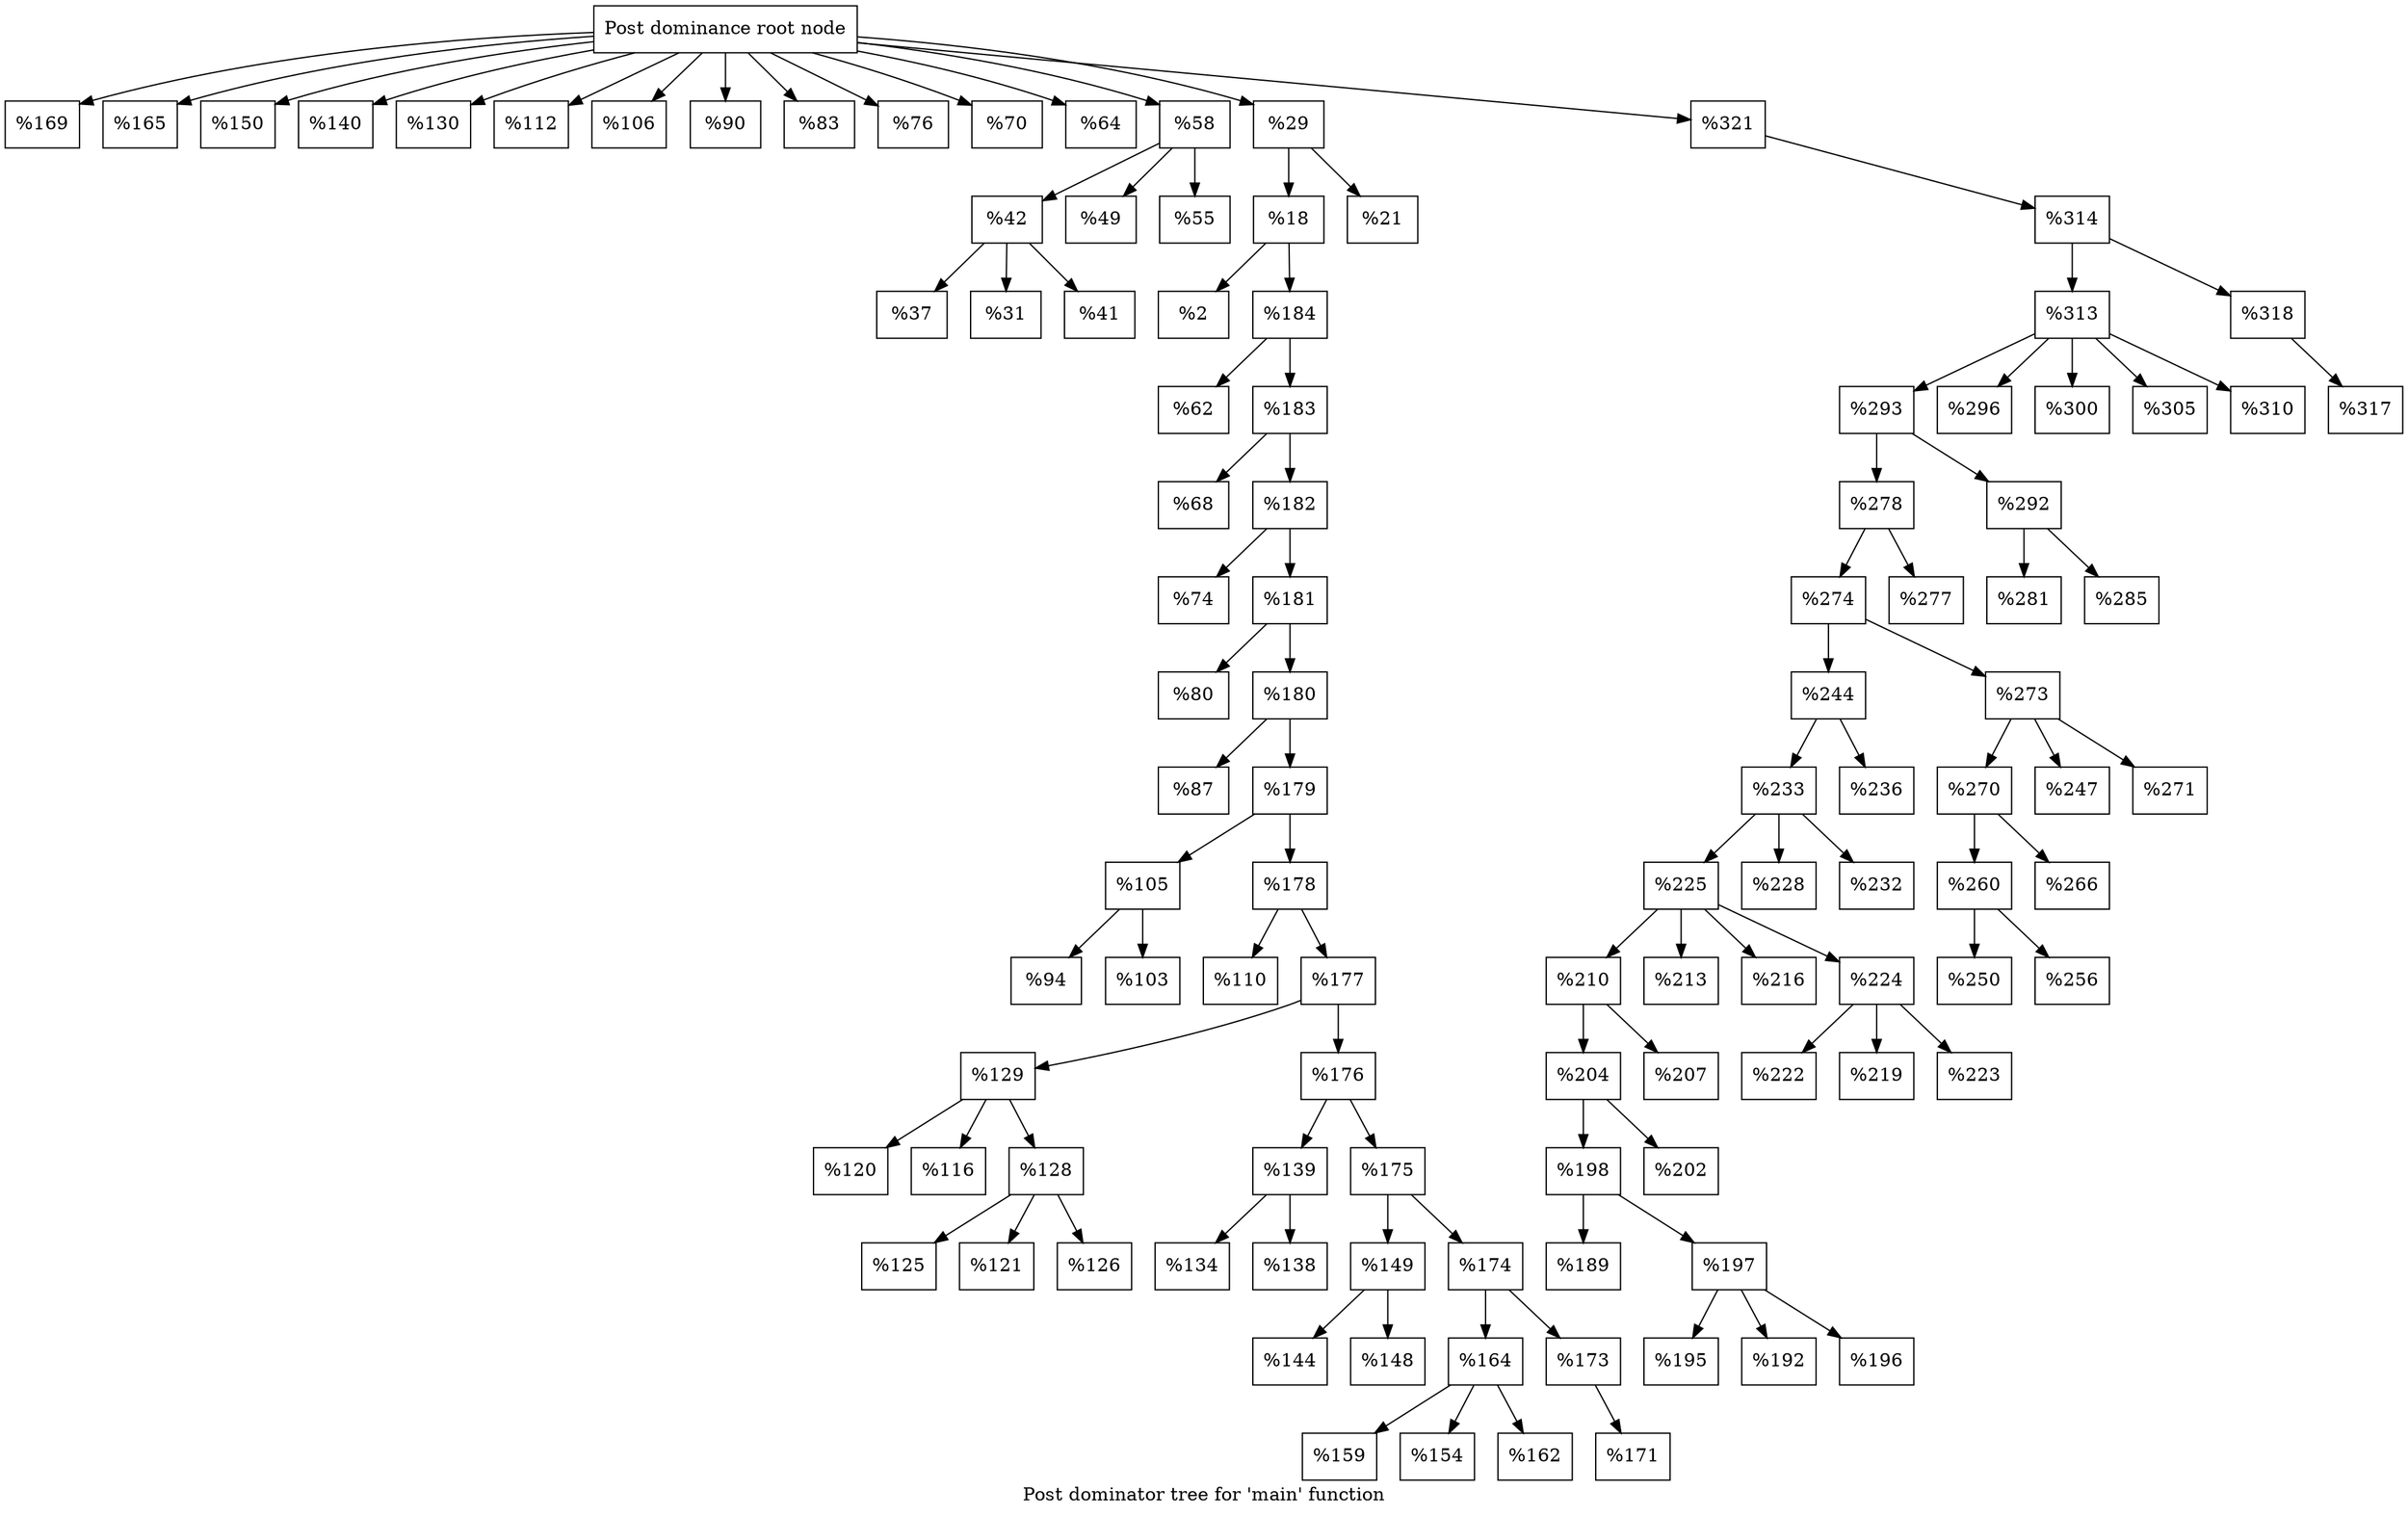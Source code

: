 digraph "Post dominator tree for 'main' function" {
	label="Post dominator tree for 'main' function";

	Node0x9fce70 [shape=record,label="{Post dominance root node}"];
	Node0x9fce70 -> Node0x9a9dc0;
	Node0x9fce70 -> Node0x9a4230;
	Node0x9fce70 -> Node0x9759d0;
	Node0x9fce70 -> Node0x9b06c0;
	Node0x9fce70 -> Node0x9e5740;
	Node0x9fce70 -> Node0x960d90;
	Node0x9fce70 -> Node0x9b70d0;
	Node0x9fce70 -> Node0x9f79a0;
	Node0x9fce70 -> Node0x98b300;
	Node0x9fce70 -> Node0x9feb40;
	Node0x9fce70 -> Node0x9cc530;
	Node0x9fce70 -> Node0x996a10;
	Node0x9fce70 -> Node0x9644c0;
	Node0x9fce70 -> Node0x9f8e60;
	Node0x9fce70 -> Node0x9cb510;
	Node0x9a9dc0 [shape=record,label="{%169}"];
	Node0x9a4230 [shape=record,label="{%165}"];
	Node0x9759d0 [shape=record,label="{%150}"];
	Node0x9b06c0 [shape=record,label="{%140}"];
	Node0x9e5740 [shape=record,label="{%130}"];
	Node0x960d90 [shape=record,label="{%112}"];
	Node0x9b70d0 [shape=record,label="{%106}"];
	Node0x9f79a0 [shape=record,label="{%90}"];
	Node0x98b300 [shape=record,label="{%83}"];
	Node0x9feb40 [shape=record,label="{%76}"];
	Node0x9cc530 [shape=record,label="{%70}"];
	Node0x996a10 [shape=record,label="{%64}"];
	Node0x9644c0 [shape=record,label="{%58}"];
	Node0x9644c0 -> Node0x9fc8e0;
	Node0x9644c0 -> Node0x9946f0;
	Node0x9644c0 -> Node0x977c20;
	Node0x9fc8e0 [shape=record,label="{%42}"];
	Node0x9fc8e0 -> Node0x9aafd0;
	Node0x9fc8e0 -> Node0x961a70;
	Node0x9fc8e0 -> Node0x9a3bf0;
	Node0x9aafd0 [shape=record,label="{%37}"];
	Node0x961a70 [shape=record,label="{%31}"];
	Node0x9a3bf0 [shape=record,label="{%41}"];
	Node0x9946f0 [shape=record,label="{%49}"];
	Node0x977c20 [shape=record,label="{%55}"];
	Node0x9f8e60 [shape=record,label="{%29}"];
	Node0x9f8e60 -> Node0x96f130;
	Node0x9f8e60 -> Node0x997280;
	Node0x96f130 [shape=record,label="{%18}"];
	Node0x96f130 -> Node0x9c8200;
	Node0x96f130 -> Node0x978a10;
	Node0x9c8200 [shape=record,label="{%2}"];
	Node0x978a10 [shape=record,label="{%184}"];
	Node0x978a10 -> Node0x961670;
	Node0x978a10 -> Node0x9bd670;
	Node0x961670 [shape=record,label="{%62}"];
	Node0x9bd670 [shape=record,label="{%183}"];
	Node0x9bd670 -> Node0x9af4c0;
	Node0x9bd670 -> Node0x9cf810;
	Node0x9af4c0 [shape=record,label="{%68}"];
	Node0x9cf810 [shape=record,label="{%182}"];
	Node0x9cf810 -> Node0x9f8ab0;
	Node0x9cf810 -> Node0x9fca60;
	Node0x9f8ab0 [shape=record,label="{%74}"];
	Node0x9fca60 [shape=record,label="{%181}"];
	Node0x9fca60 -> Node0x9c0a90;
	Node0x9fca60 -> Node0x96af80;
	Node0x9c0a90 [shape=record,label="{%80}"];
	Node0x96af80 [shape=record,label="{%180}"];
	Node0x96af80 -> Node0x96b580;
	Node0x96af80 -> Node0x9af3f0;
	Node0x96b580 [shape=record,label="{%87}"];
	Node0x9af3f0 [shape=record,label="{%179}"];
	Node0x9af3f0 -> Node0x9bc4a0;
	Node0x9af3f0 -> Node0x9f27c0;
	Node0x9bc4a0 [shape=record,label="{%105}"];
	Node0x9bc4a0 -> Node0x9fb180;
	Node0x9bc4a0 -> Node0x9aecb0;
	Node0x9fb180 [shape=record,label="{%94}"];
	Node0x9aecb0 [shape=record,label="{%103}"];
	Node0x9f27c0 [shape=record,label="{%178}"];
	Node0x9f27c0 -> Node0x95df70;
	Node0x9f27c0 -> Node0x997bb0;
	Node0x95df70 [shape=record,label="{%110}"];
	Node0x997bb0 [shape=record,label="{%177}"];
	Node0x997bb0 -> Node0x9c3cb0;
	Node0x997bb0 -> Node0x9c7b00;
	Node0x9c3cb0 [shape=record,label="{%129}"];
	Node0x9c3cb0 -> Node0x9c03b0;
	Node0x9c3cb0 -> Node0x9b0570;
	Node0x9c3cb0 -> Node0x9764a0;
	Node0x9c03b0 [shape=record,label="{%120}"];
	Node0x9b0570 [shape=record,label="{%116}"];
	Node0x9764a0 [shape=record,label="{%128}"];
	Node0x9764a0 -> Node0x95f390;
	Node0x9764a0 -> Node0x971860;
	Node0x9764a0 -> Node0x997050;
	Node0x95f390 [shape=record,label="{%125}"];
	Node0x971860 [shape=record,label="{%121}"];
	Node0x997050 [shape=record,label="{%126}"];
	Node0x9c7b00 [shape=record,label="{%176}"];
	Node0x9c7b00 -> Node0x961400;
	Node0x9c7b00 -> Node0x9a4d50;
	Node0x961400 [shape=record,label="{%139}"];
	Node0x961400 -> Node0x9a4580;
	Node0x961400 -> Node0x9c7e80;
	Node0x9a4580 [shape=record,label="{%134}"];
	Node0x9c7e80 [shape=record,label="{%138}"];
	Node0x9a4d50 [shape=record,label="{%175}"];
	Node0x9a4d50 -> Node0x9e6410;
	Node0x9a4d50 -> Node0x9a25d0;
	Node0x9e6410 [shape=record,label="{%149}"];
	Node0x9e6410 -> Node0x990f90;
	Node0x9e6410 -> Node0x97c630;
	Node0x990f90 [shape=record,label="{%144}"];
	Node0x97c630 [shape=record,label="{%148}"];
	Node0x9a25d0 [shape=record,label="{%174}"];
	Node0x9a25d0 -> Node0x996940;
	Node0x9a25d0 -> Node0x9bda00;
	Node0x996940 [shape=record,label="{%164}"];
	Node0x996940 -> Node0xa075a0;
	Node0x996940 -> Node0x991220;
	Node0x996940 -> Node0x9ccaf0;
	Node0xa075a0 [shape=record,label="{%159}"];
	Node0x991220 [shape=record,label="{%154}"];
	Node0x9ccaf0 [shape=record,label="{%162}"];
	Node0x9bda00 [shape=record,label="{%173}"];
	Node0x9bda00 -> Node0x9a5290;
	Node0x9a5290 [shape=record,label="{%171}"];
	Node0x997280 [shape=record,label="{%21}"];
	Node0x9cb510 [shape=record,label="{%321}"];
	Node0x9cb510 -> Node0x977f60;
	Node0x977f60 [shape=record,label="{%314}"];
	Node0x977f60 -> Node0x95fbd0;
	Node0x977f60 -> Node0x9fdb80;
	Node0x95fbd0 [shape=record,label="{%313}"];
	Node0x95fbd0 -> Node0x9b9540;
	Node0x95fbd0 -> Node0x9a55c0;
	Node0x95fbd0 -> Node0x974060;
	Node0x95fbd0 -> Node0x9bc1b0;
	Node0x95fbd0 -> Node0x9a5490;
	Node0x9b9540 [shape=record,label="{%293}"];
	Node0x9b9540 -> Node0x9659c0;
	Node0x9b9540 -> Node0x979660;
	Node0x9659c0 [shape=record,label="{%278}"];
	Node0x9659c0 -> Node0x97b420;
	Node0x9659c0 -> Node0x963310;
	Node0x97b420 [shape=record,label="{%274}"];
	Node0x97b420 -> Node0x9b03d0;
	Node0x97b420 -> Node0x95bd60;
	Node0x9b03d0 [shape=record,label="{%244}"];
	Node0x9b03d0 -> Node0x97ab20;
	Node0x9b03d0 -> Node0x9e7090;
	Node0x97ab20 [shape=record,label="{%233}"];
	Node0x97ab20 -> Node0x9b1030;
	Node0x97ab20 -> Node0x9e9e00;
	Node0x97ab20 -> Node0x9aea10;
	Node0x9b1030 [shape=record,label="{%225}"];
	Node0x9b1030 -> Node0x964180;
	Node0x9b1030 -> Node0x9e6810;
	Node0x9b1030 -> Node0xa01a90;
	Node0x9b1030 -> Node0x9d00b0;
	Node0x964180 [shape=record,label="{%210}"];
	Node0x964180 -> Node0x95f9e0;
	Node0x964180 -> Node0x997d80;
	Node0x95f9e0 [shape=record,label="{%204}"];
	Node0x95f9e0 -> Node0x9cb2c0;
	Node0x95f9e0 -> Node0x984fd0;
	Node0x9cb2c0 [shape=record,label="{%198}"];
	Node0x9cb2c0 -> Node0x9f1ba0;
	Node0x9cb2c0 -> Node0x9f2ad0;
	Node0x9f1ba0 [shape=record,label="{%189}"];
	Node0x9f2ad0 [shape=record,label="{%197}"];
	Node0x9f2ad0 -> Node0x9772d0;
	Node0x9f2ad0 -> Node0x9bb220;
	Node0x9f2ad0 -> Node0x9c4540;
	Node0x9772d0 [shape=record,label="{%195}"];
	Node0x9bb220 [shape=record,label="{%192}"];
	Node0x9c4540 [shape=record,label="{%196}"];
	Node0x984fd0 [shape=record,label="{%202}"];
	Node0x997d80 [shape=record,label="{%207}"];
	Node0x9e6810 [shape=record,label="{%213}"];
	Node0xa01a90 [shape=record,label="{%216}"];
	Node0x9d00b0 [shape=record,label="{%224}"];
	Node0x9d00b0 -> Node0x9cb130;
	Node0x9d00b0 -> Node0x98cd50;
	Node0x9d00b0 -> Node0x9b4630;
	Node0x9cb130 [shape=record,label="{%222}"];
	Node0x98cd50 [shape=record,label="{%219}"];
	Node0x9b4630 [shape=record,label="{%223}"];
	Node0x9e9e00 [shape=record,label="{%228}"];
	Node0x9aea10 [shape=record,label="{%232}"];
	Node0x9e7090 [shape=record,label="{%236}"];
	Node0x95bd60 [shape=record,label="{%273}"];
	Node0x95bd60 -> Node0x9c3040;
	Node0x95bd60 -> Node0x96e3f0;
	Node0x95bd60 -> Node0x959340;
	Node0x9c3040 [shape=record,label="{%270}"];
	Node0x9c3040 -> Node0x9a4100;
	Node0x9c3040 -> Node0xa063e0;
	Node0x9a4100 [shape=record,label="{%260}"];
	Node0x9a4100 -> Node0x9ca350;
	Node0x9a4100 -> Node0x9e75c0;
	Node0x9ca350 [shape=record,label="{%250}"];
	Node0x9e75c0 [shape=record,label="{%256}"];
	Node0xa063e0 [shape=record,label="{%266}"];
	Node0x96e3f0 [shape=record,label="{%247}"];
	Node0x959340 [shape=record,label="{%271}"];
	Node0x963310 [shape=record,label="{%277}"];
	Node0x979660 [shape=record,label="{%292}"];
	Node0x979660 -> Node0x9be9c0;
	Node0x979660 -> Node0x9664b0;
	Node0x9be9c0 [shape=record,label="{%281}"];
	Node0x9664b0 [shape=record,label="{%285}"];
	Node0x9a55c0 [shape=record,label="{%296}"];
	Node0x974060 [shape=record,label="{%300}"];
	Node0x9bc1b0 [shape=record,label="{%305}"];
	Node0x9a5490 [shape=record,label="{%310}"];
	Node0x9fdb80 [shape=record,label="{%318}"];
	Node0x9fdb80 -> Node0x9f6fc0;
	Node0x9f6fc0 [shape=record,label="{%317}"];
}
